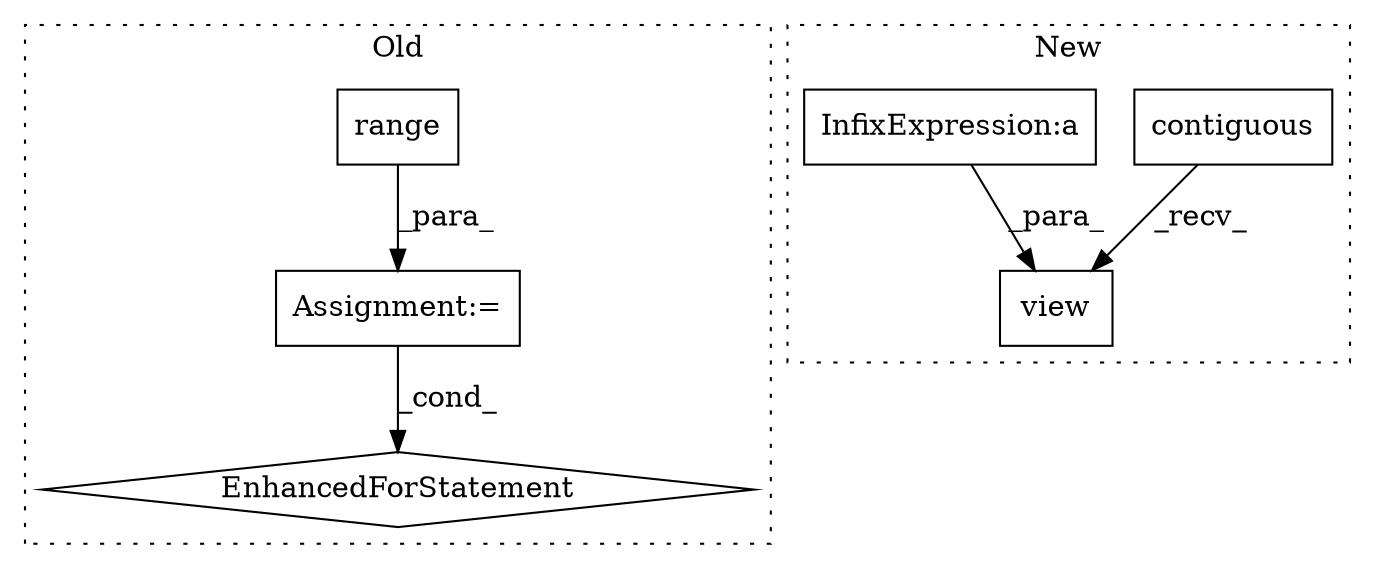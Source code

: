 digraph G {
subgraph cluster0 {
1 [label="EnhancedForStatement" a="70" s="7086,7169" l="61,2" shape="diamond"];
3 [label="Assignment:=" a="7" s="7086,7169" l="61,2" shape="box"];
4 [label="range" a="32" s="7155,7168" l="6,1" shape="box"];
label = "Old";
style="dotted";
}
subgraph cluster1 {
2 [label="contiguous" a="32" s="7037" l="12" shape="box"];
5 [label="view" a="32" s="7142,7162" l="5,1" shape="box"];
6 [label="InfixExpression:a" a="27" s="7148" l="3" shape="box"];
label = "New";
style="dotted";
}
2 -> 5 [label="_recv_"];
3 -> 1 [label="_cond_"];
4 -> 3 [label="_para_"];
6 -> 5 [label="_para_"];
}